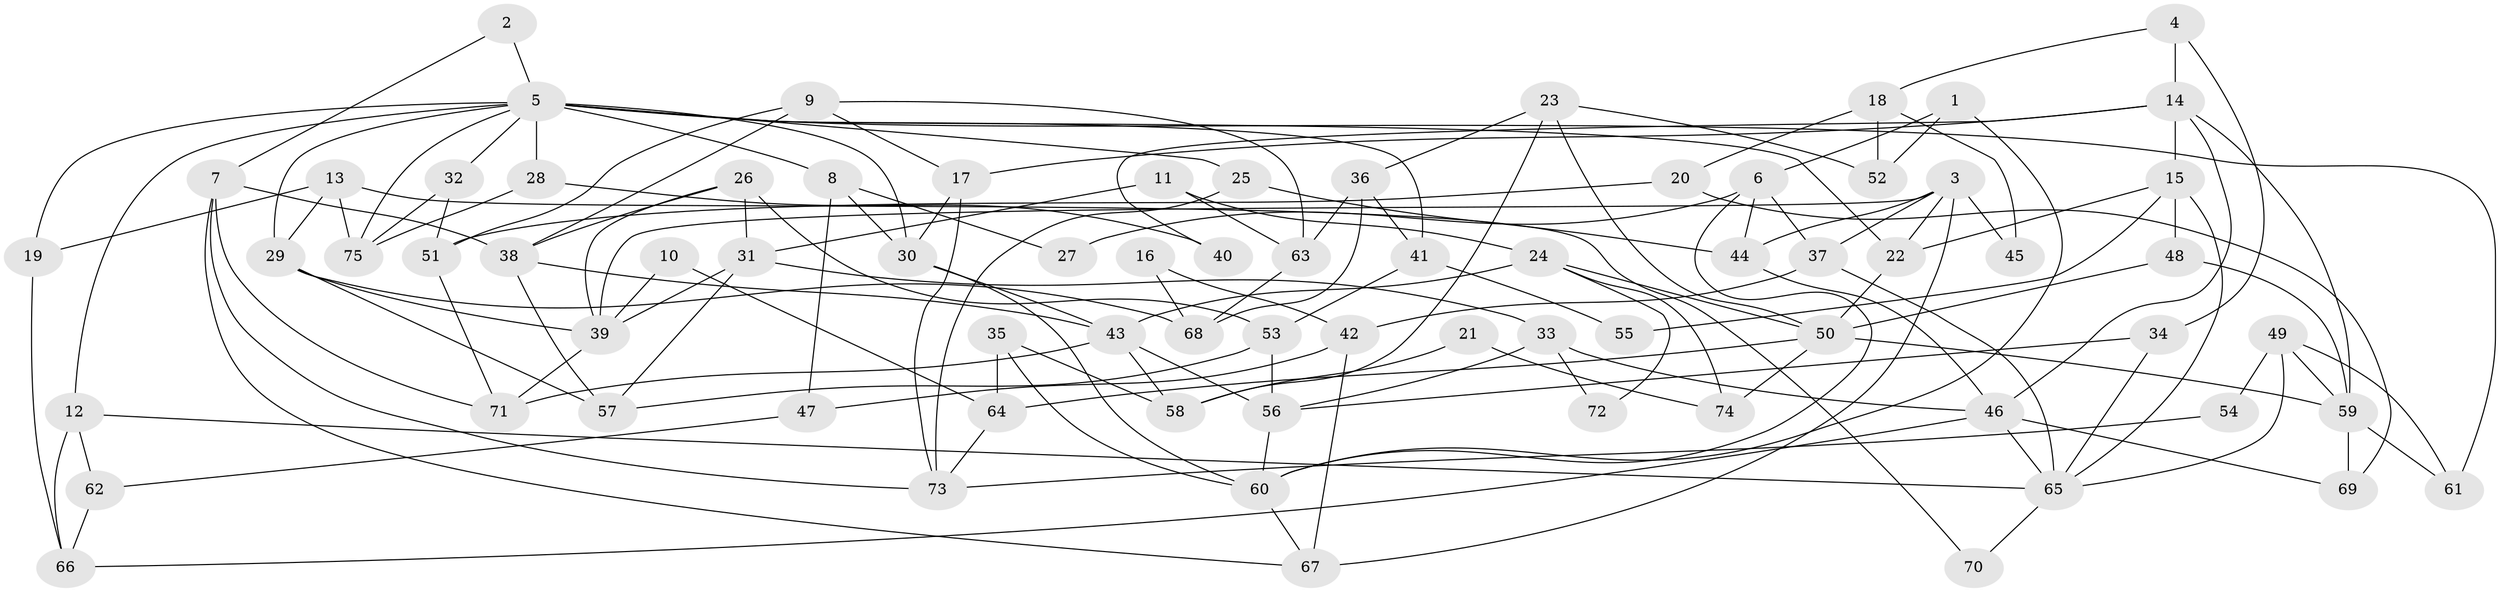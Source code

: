 // Generated by graph-tools (version 1.1) at 2025/50/03/09/25 03:50:12]
// undirected, 75 vertices, 150 edges
graph export_dot {
graph [start="1"]
  node [color=gray90,style=filled];
  1;
  2;
  3;
  4;
  5;
  6;
  7;
  8;
  9;
  10;
  11;
  12;
  13;
  14;
  15;
  16;
  17;
  18;
  19;
  20;
  21;
  22;
  23;
  24;
  25;
  26;
  27;
  28;
  29;
  30;
  31;
  32;
  33;
  34;
  35;
  36;
  37;
  38;
  39;
  40;
  41;
  42;
  43;
  44;
  45;
  46;
  47;
  48;
  49;
  50;
  51;
  52;
  53;
  54;
  55;
  56;
  57;
  58;
  59;
  60;
  61;
  62;
  63;
  64;
  65;
  66;
  67;
  68;
  69;
  70;
  71;
  72;
  73;
  74;
  75;
  1 -- 6;
  1 -- 60;
  1 -- 52;
  2 -- 5;
  2 -- 7;
  3 -- 37;
  3 -- 67;
  3 -- 22;
  3 -- 39;
  3 -- 44;
  3 -- 45;
  4 -- 14;
  4 -- 34;
  4 -- 18;
  5 -- 22;
  5 -- 29;
  5 -- 8;
  5 -- 12;
  5 -- 19;
  5 -- 25;
  5 -- 28;
  5 -- 30;
  5 -- 32;
  5 -- 41;
  5 -- 61;
  5 -- 75;
  6 -- 60;
  6 -- 44;
  6 -- 27;
  6 -- 37;
  7 -- 38;
  7 -- 73;
  7 -- 67;
  7 -- 71;
  8 -- 30;
  8 -- 27;
  8 -- 47;
  9 -- 51;
  9 -- 17;
  9 -- 38;
  9 -- 63;
  10 -- 39;
  10 -- 64;
  11 -- 63;
  11 -- 24;
  11 -- 31;
  12 -- 65;
  12 -- 62;
  12 -- 66;
  13 -- 75;
  13 -- 29;
  13 -- 19;
  13 -- 70;
  14 -- 46;
  14 -- 15;
  14 -- 17;
  14 -- 40;
  14 -- 59;
  15 -- 22;
  15 -- 65;
  15 -- 48;
  15 -- 55;
  16 -- 42;
  16 -- 68;
  17 -- 30;
  17 -- 73;
  18 -- 52;
  18 -- 20;
  18 -- 45;
  19 -- 66;
  20 -- 69;
  20 -- 51;
  21 -- 74;
  21 -- 58;
  22 -- 50;
  23 -- 50;
  23 -- 36;
  23 -- 52;
  23 -- 58;
  24 -- 50;
  24 -- 43;
  24 -- 72;
  24 -- 74;
  25 -- 44;
  25 -- 73;
  26 -- 31;
  26 -- 39;
  26 -- 38;
  26 -- 53;
  28 -- 75;
  28 -- 40;
  29 -- 57;
  29 -- 39;
  29 -- 68;
  30 -- 43;
  30 -- 60;
  31 -- 57;
  31 -- 33;
  31 -- 39;
  32 -- 51;
  32 -- 75;
  33 -- 56;
  33 -- 46;
  33 -- 72;
  34 -- 56;
  34 -- 65;
  35 -- 64;
  35 -- 58;
  35 -- 60;
  36 -- 68;
  36 -- 41;
  36 -- 63;
  37 -- 42;
  37 -- 65;
  38 -- 43;
  38 -- 57;
  39 -- 71;
  41 -- 53;
  41 -- 55;
  42 -- 47;
  42 -- 67;
  43 -- 71;
  43 -- 56;
  43 -- 58;
  44 -- 46;
  46 -- 66;
  46 -- 65;
  46 -- 69;
  47 -- 62;
  48 -- 59;
  48 -- 50;
  49 -- 61;
  49 -- 65;
  49 -- 54;
  49 -- 59;
  50 -- 59;
  50 -- 64;
  50 -- 74;
  51 -- 71;
  53 -- 56;
  53 -- 57;
  54 -- 73;
  56 -- 60;
  59 -- 61;
  59 -- 69;
  60 -- 67;
  62 -- 66;
  63 -- 68;
  64 -- 73;
  65 -- 70;
}
